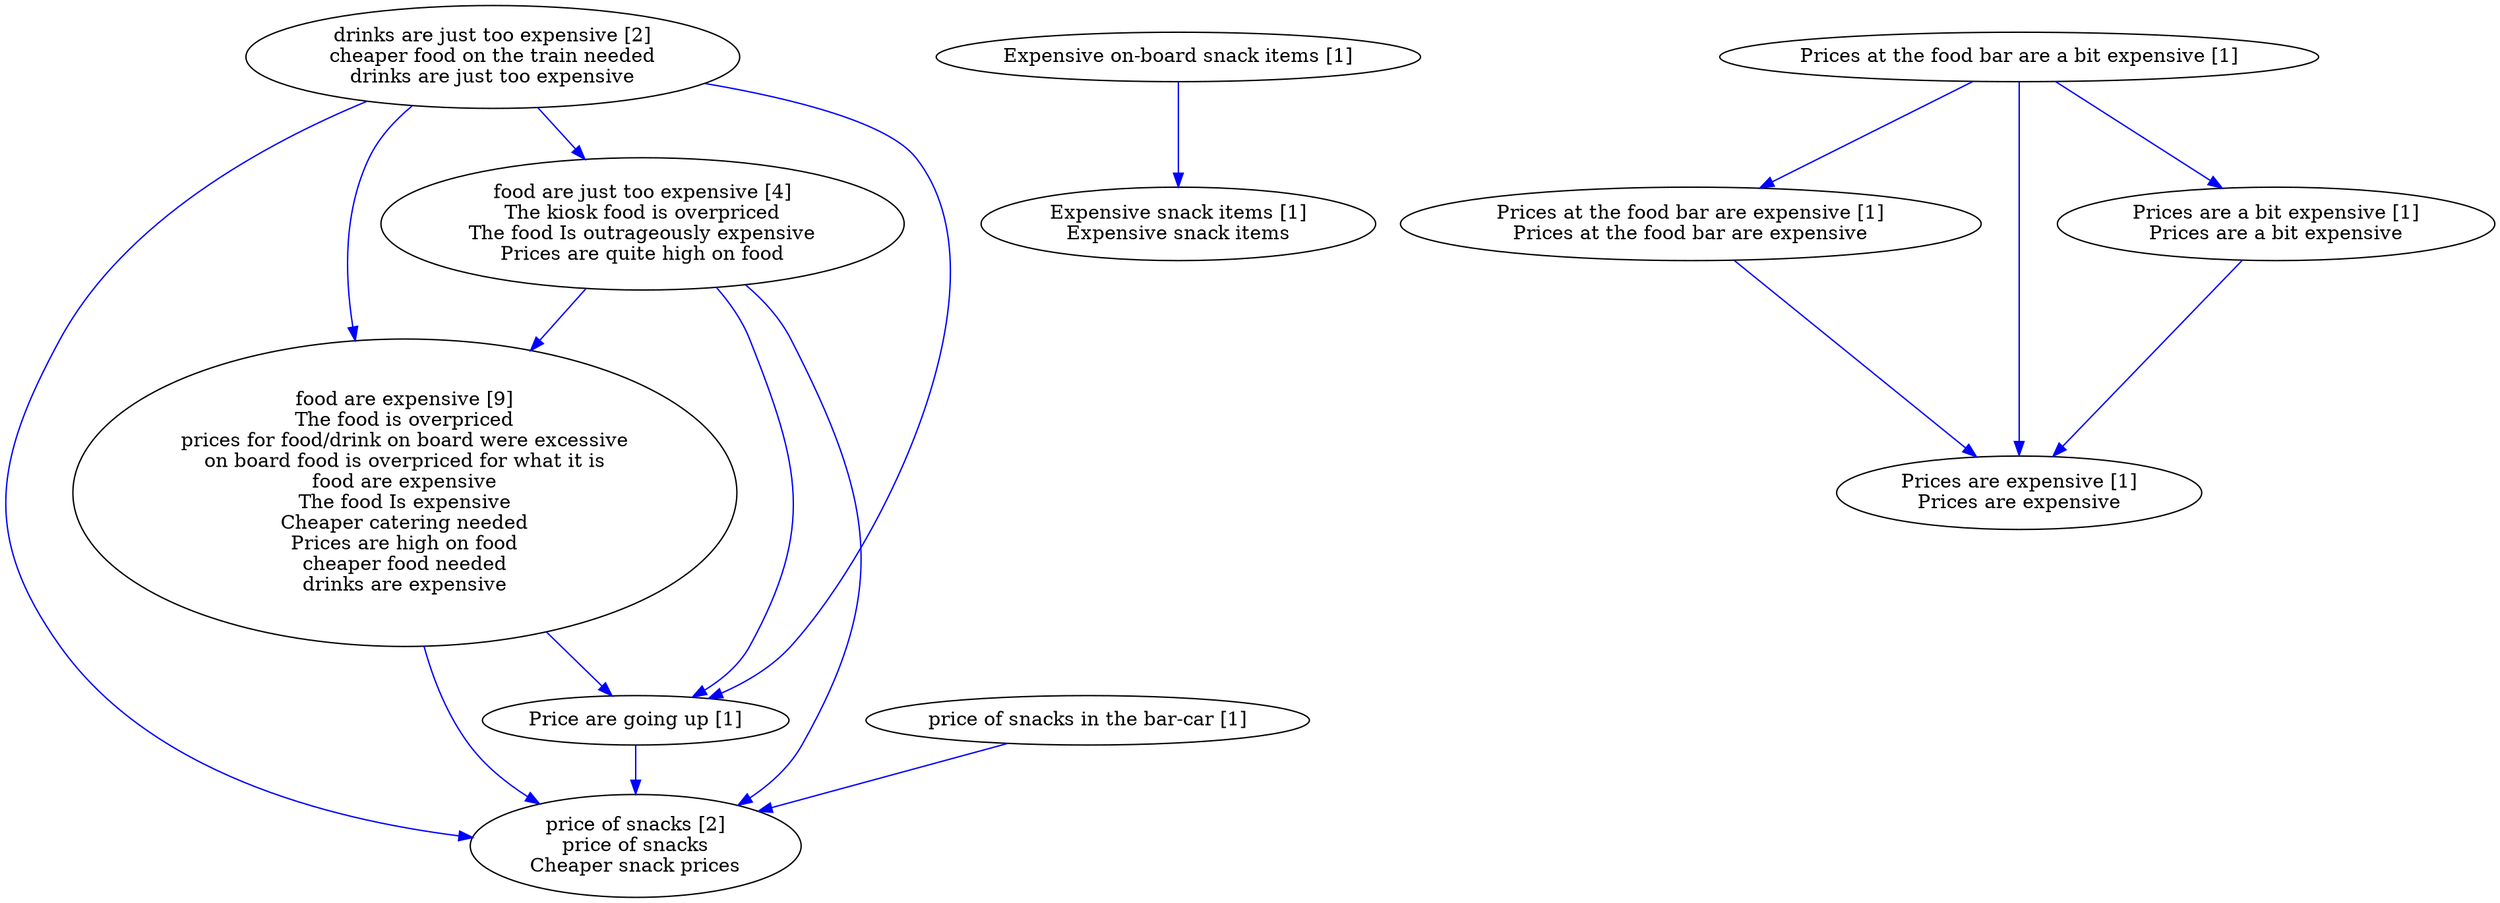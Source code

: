digraph collapsedGraph {
"food are expensive [9]\nThe food is overpriced\nprices for food/drink on board were excessive\non board food is overpriced for what it is\nfood are expensive\nThe food Is expensive\nCheaper catering needed\nPrices are high on food\ncheaper food needed\ndrinks are expensive""drinks are just too expensive [2]\ncheaper food on the train needed\ndrinks are just too expensive""food are just too expensive [4]\nThe kiosk food is overpriced\nThe food Is outrageously expensive\nPrices are quite high on food""price of snacks [2]\nprice of snacks\nCheaper snack prices""Expensive on-board snack items [1]""Expensive snack items [1]\nExpensive snack items""Price are going up [1]""Prices at the food bar are a bit expensive [1]""Prices at the food bar are expensive [1]\nPrices at the food bar are expensive""Prices are expensive [1]\nPrices are expensive""Prices are a bit expensive [1]\nPrices are a bit expensive""price of snacks in the bar-car [1]""food are just too expensive [4]\nThe kiosk food is overpriced\nThe food Is outrageously expensive\nPrices are quite high on food" -> "food are expensive [9]\nThe food is overpriced\nprices for food/drink on board were excessive\non board food is overpriced for what it is\nfood are expensive\nThe food Is expensive\nCheaper catering needed\nPrices are high on food\ncheaper food needed\ndrinks are expensive" [color=blue]
"food are expensive [9]\nThe food is overpriced\nprices for food/drink on board were excessive\non board food is overpriced for what it is\nfood are expensive\nThe food Is expensive\nCheaper catering needed\nPrices are high on food\ncheaper food needed\ndrinks are expensive" -> "price of snacks [2]\nprice of snacks\nCheaper snack prices" [color=blue]
"food are just too expensive [4]\nThe kiosk food is overpriced\nThe food Is outrageously expensive\nPrices are quite high on food" -> "price of snacks [2]\nprice of snacks\nCheaper snack prices" [color=blue]
"drinks are just too expensive [2]\ncheaper food on the train needed\ndrinks are just too expensive" -> "food are expensive [9]\nThe food is overpriced\nprices for food/drink on board were excessive\non board food is overpriced for what it is\nfood are expensive\nThe food Is expensive\nCheaper catering needed\nPrices are high on food\ncheaper food needed\ndrinks are expensive" [color=blue]
"drinks are just too expensive [2]\ncheaper food on the train needed\ndrinks are just too expensive" -> "price of snacks [2]\nprice of snacks\nCheaper snack prices" [color=blue]
"food are just too expensive [4]\nThe kiosk food is overpriced\nThe food Is outrageously expensive\nPrices are quite high on food" -> "Price are going up [1]" [color=blue]
"Price are going up [1]" -> "price of snacks [2]\nprice of snacks\nCheaper snack prices" [color=blue]
"price of snacks in the bar-car [1]" -> "price of snacks [2]\nprice of snacks\nCheaper snack prices" [color=blue]
"drinks are just too expensive [2]\ncheaper food on the train needed\ndrinks are just too expensive" -> "food are just too expensive [4]\nThe kiosk food is overpriced\nThe food Is outrageously expensive\nPrices are quite high on food" [color=blue]
"food are expensive [9]\nThe food is overpriced\nprices for food/drink on board were excessive\non board food is overpriced for what it is\nfood are expensive\nThe food Is expensive\nCheaper catering needed\nPrices are high on food\ncheaper food needed\ndrinks are expensive" -> "Price are going up [1]" [color=blue]
"drinks are just too expensive [2]\ncheaper food on the train needed\ndrinks are just too expensive" -> "Price are going up [1]" [color=blue]
"Expensive on-board snack items [1]" -> "Expensive snack items [1]\nExpensive snack items" [color=blue]
"Prices at the food bar are a bit expensive [1]" -> "Prices at the food bar are expensive [1]\nPrices at the food bar are expensive" [color=blue]
"Prices at the food bar are expensive [1]\nPrices at the food bar are expensive" -> "Prices are expensive [1]\nPrices are expensive" [color=blue]
"Prices at the food bar are a bit expensive [1]" -> "Prices are a bit expensive [1]\nPrices are a bit expensive" [color=blue]
"Prices are a bit expensive [1]\nPrices are a bit expensive" -> "Prices are expensive [1]\nPrices are expensive" [color=blue]
"Prices at the food bar are a bit expensive [1]" -> "Prices are expensive [1]\nPrices are expensive" [color=blue]
}